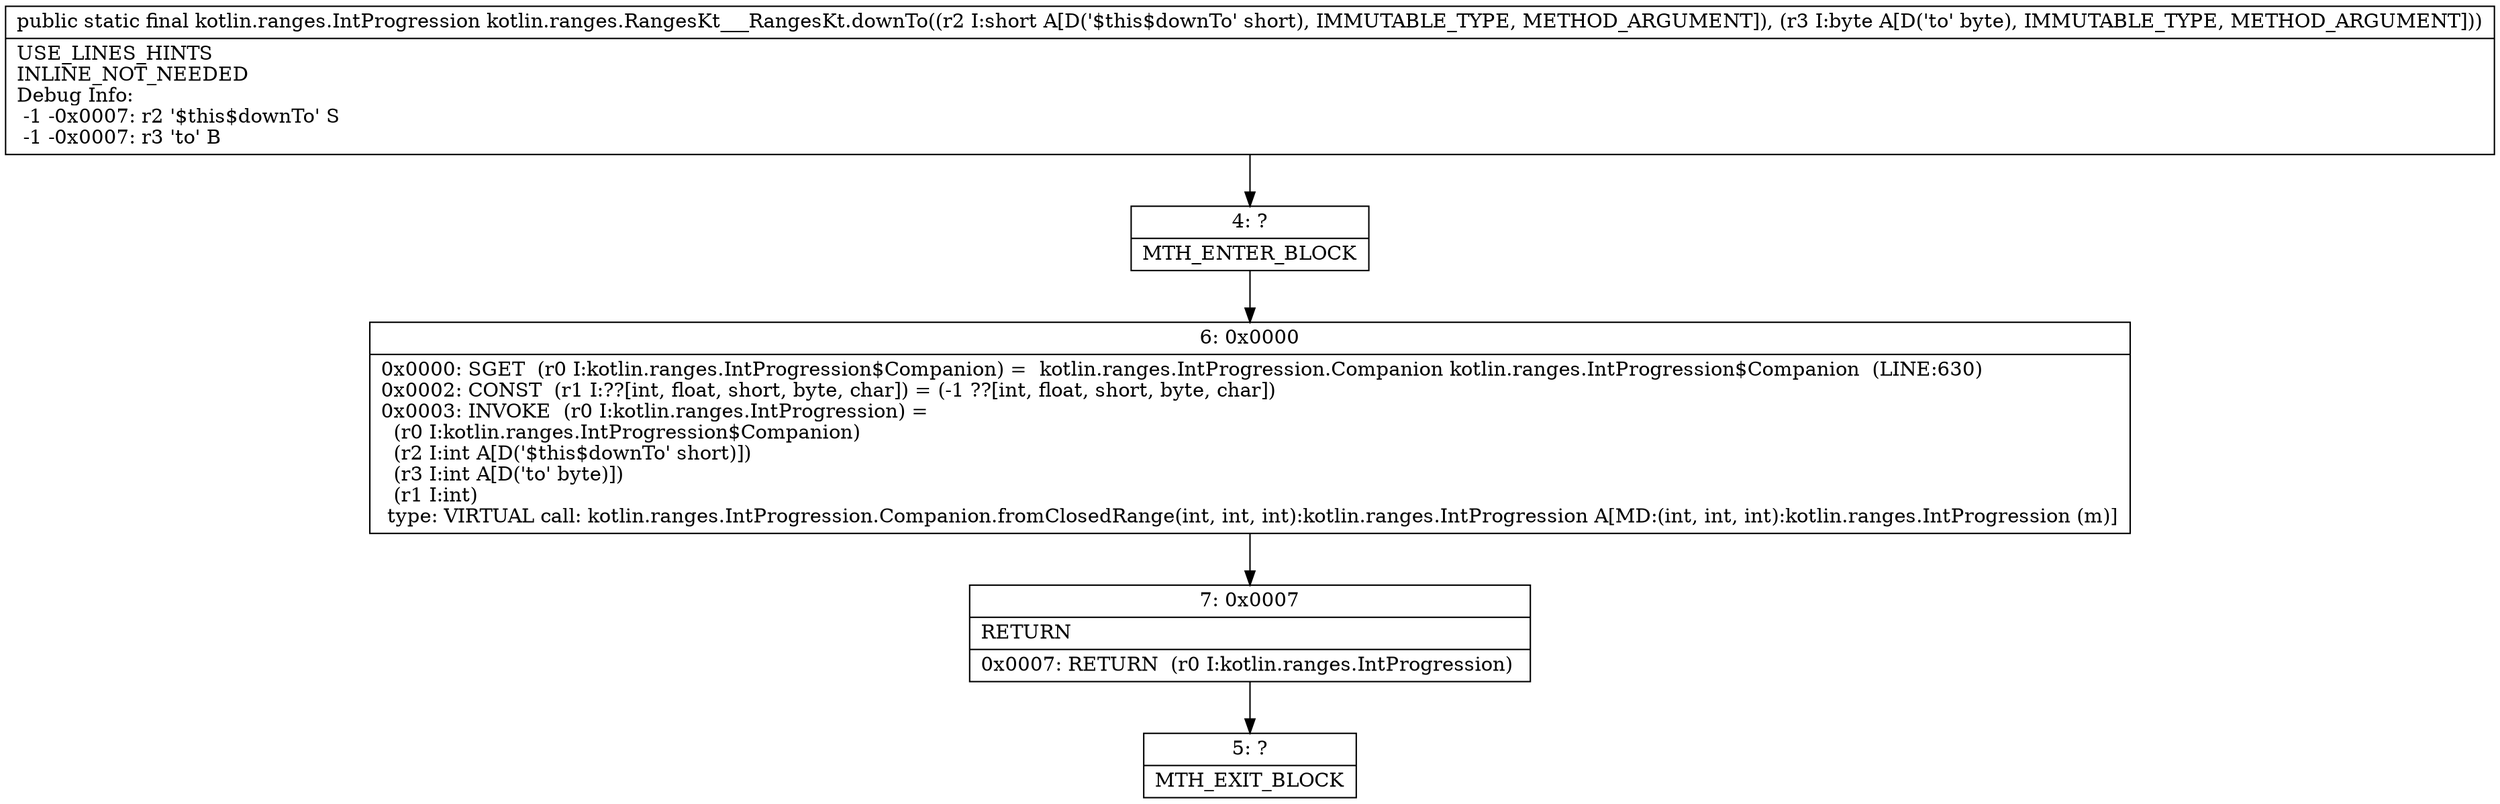 digraph "CFG forkotlin.ranges.RangesKt___RangesKt.downTo(SB)Lkotlin\/ranges\/IntProgression;" {
Node_4 [shape=record,label="{4\:\ ?|MTH_ENTER_BLOCK\l}"];
Node_6 [shape=record,label="{6\:\ 0x0000|0x0000: SGET  (r0 I:kotlin.ranges.IntProgression$Companion) =  kotlin.ranges.IntProgression.Companion kotlin.ranges.IntProgression$Companion  (LINE:630)\l0x0002: CONST  (r1 I:??[int, float, short, byte, char]) = (\-1 ??[int, float, short, byte, char]) \l0x0003: INVOKE  (r0 I:kotlin.ranges.IntProgression) = \l  (r0 I:kotlin.ranges.IntProgression$Companion)\l  (r2 I:int A[D('$this$downTo' short)])\l  (r3 I:int A[D('to' byte)])\l  (r1 I:int)\l type: VIRTUAL call: kotlin.ranges.IntProgression.Companion.fromClosedRange(int, int, int):kotlin.ranges.IntProgression A[MD:(int, int, int):kotlin.ranges.IntProgression (m)]\l}"];
Node_7 [shape=record,label="{7\:\ 0x0007|RETURN\l|0x0007: RETURN  (r0 I:kotlin.ranges.IntProgression) \l}"];
Node_5 [shape=record,label="{5\:\ ?|MTH_EXIT_BLOCK\l}"];
MethodNode[shape=record,label="{public static final kotlin.ranges.IntProgression kotlin.ranges.RangesKt___RangesKt.downTo((r2 I:short A[D('$this$downTo' short), IMMUTABLE_TYPE, METHOD_ARGUMENT]), (r3 I:byte A[D('to' byte), IMMUTABLE_TYPE, METHOD_ARGUMENT]))  | USE_LINES_HINTS\lINLINE_NOT_NEEDED\lDebug Info:\l  \-1 \-0x0007: r2 '$this$downTo' S\l  \-1 \-0x0007: r3 'to' B\l}"];
MethodNode -> Node_4;Node_4 -> Node_6;
Node_6 -> Node_7;
Node_7 -> Node_5;
}

